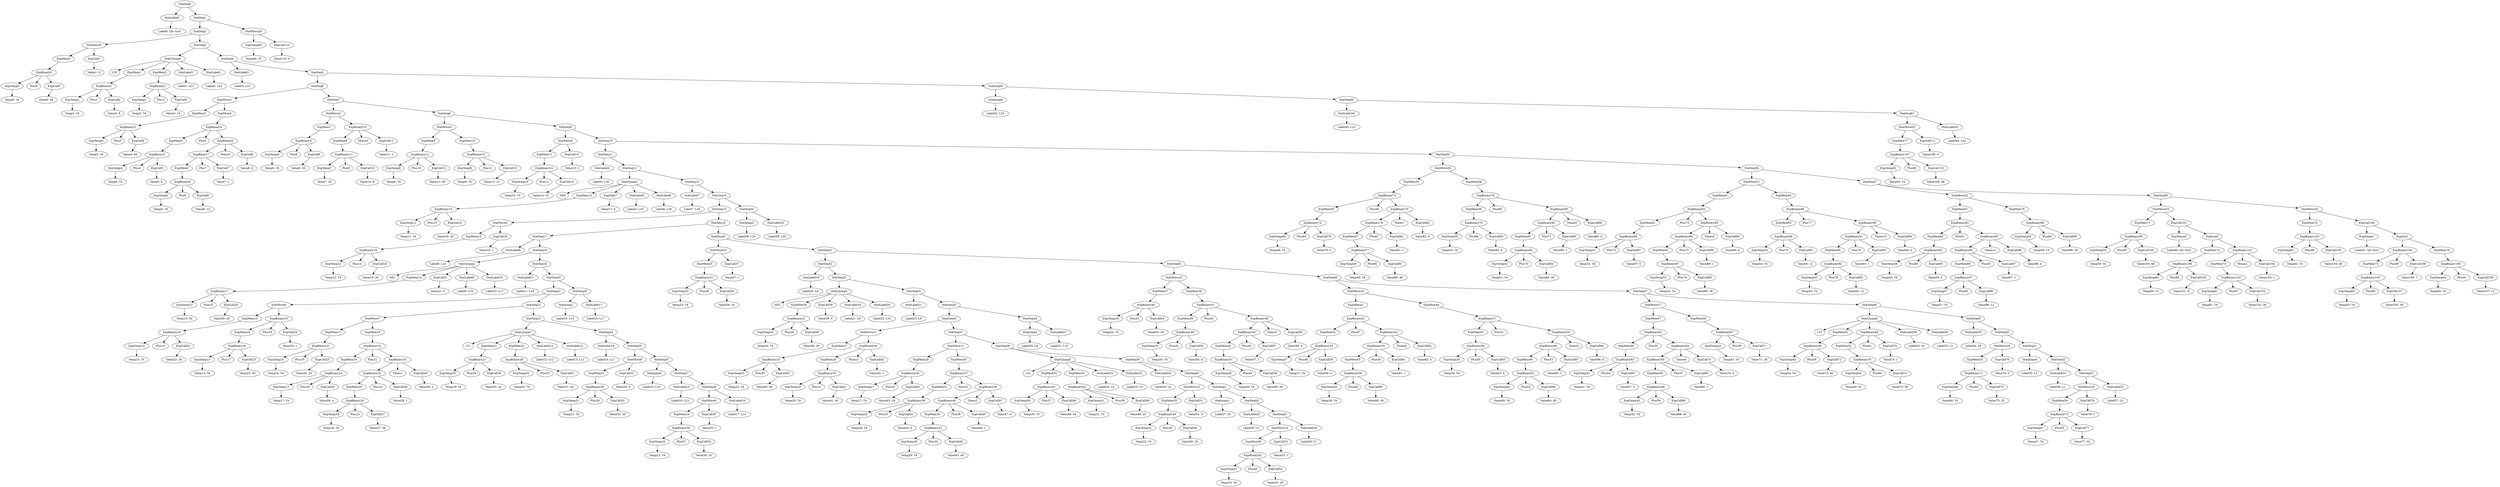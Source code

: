 digraph {
	ordering = out;
	ExpCall112 -> "Value110: 0";
	StatMove26 -> ExpTemp66;
	StatMove26 -> ExpCall112;
	StatSeq61 -> StatMove25;
	StatSeq61 -> StatLabel35;
	ExpCall111 -> "Value109: 0";
	ExpMem77 -> ExpBinary107;
	ExpBinary107 -> ExpTemp65;
	ExpBinary107 -> Plus92;
	ExpBinary107 -> ExpCall110;
	StatLabel34 -> "Label43: L22";
	StatSeq59 -> StatJump6;
	StatSeq59 -> StatSeq60;
	StatSeq5 -> StatSeq6;
	StatSeq5 -> StatSeq59;
	ExpMem76 -> ExpBinary106;
	ExpCall109 -> "Value107: 12";
	ExpTemp64 -> "Temp64: T4";
	ExpBinary104 -> ExpMem75;
	ExpBinary104 -> Plus90;
	ExpBinary104 -> ExpCall108;
	ExpMem75 -> ExpBinary105;
	ExpCall107 -> "Value105: 36";
	ExpBinary105 -> ExpTemp63;
	ExpBinary105 -> Plus89;
	ExpBinary105 -> ExpCall107;
	ExpCall106 -> ExpName1;
	ExpCall106 -> ExpList1;
	ExpName1 -> "Label41: QS::Sort";
	StatMove24 -> ExpMem74;
	StatMove24 -> ExpCall106;
	ExpCall105 -> "Value104: 48";
	ExpTemp66 -> "Temp66: T5";
	ExpBinary103 -> ExpTemp62;
	ExpBinary103 -> Plus88;
	ExpBinary103 -> ExpCall105;
	ExpMem73 -> ExpBinary102;
	ExpTemp61 -> "Temp61: T4";
	ExpTemp62 -> "Temp62: T4";
	ExpList0 -> ExpMem72;
	ExpList0 -> ExpBinary101;
	ExpMem72 -> ExpBinary100;
	ExpCall102 -> "Value101: 8";
	ExpTemp60 -> "Temp60: T4";
	ExpCall101 -> ExpName0;
	ExpCall101 -> ExpList0;
	ExpName0 -> "Label40: QS::Sort";
	StatJump6 -> "Label42: L23";
	ExpMem71 -> ExpBinary99;
	ExpCall100 -> "Value100: 48";
	ExpBinary99 -> ExpTemp59;
	ExpBinary99 -> Plus85;
	ExpBinary99 -> ExpCall100;
	ExpCall99 -> "Value99: 28";
	ExpBinary98 -> ExpTemp58;
	ExpBinary98 -> Plus84;
	ExpBinary98 -> ExpCall99;
	StatMove22 -> ExpMem67;
	StatMove22 -> ExpMem70;
	ExpBinary95 -> ExpBinary96;
	ExpBinary95 -> Times11;
	ExpBinary95 -> ExpCall98;
	ExpCall97 -> "Value97: 1";
	ExpBinary96 -> ExpMem69;
	ExpBinary96 -> Plus83;
	ExpBinary96 -> ExpCall97;
	ExpMem69 -> ExpBinary97;
	ExpBinary97 -> ExpTemp57;
	ExpBinary97 -> Plus82;
	ExpBinary97 -> ExpCall96;
	ExpTemp57 -> "Temp57: T4";
	ExpBinary93 -> ExpMem68;
	ExpBinary93 -> Plus81;
	ExpBinary93 -> ExpBinary95;
	ExpMem68 -> ExpBinary94;
	ExpCall95 -> "Value95: 4";
	ExpBinary94 -> ExpTemp56;
	ExpBinary94 -> Plus80;
	ExpBinary94 -> ExpCall95;
	ExpTemp56 -> "Temp56: T4";
	StatSeq56 -> StatMove21;
	StatSeq56 -> StatSeq57;
	ExpMem64 -> ExpBinary88;
	ExpBinary90 -> ExpBinary91;
	ExpBinary90 -> Times10;
	ExpBinary90 -> ExpCall94;
	StatSeq1 -> StatSeq2;
	StatSeq1 -> StatMove26;
	ExpCall93 -> "Value93: 1";
	ExpCall103 -> "Value102: 36";
	ExpBinary91 -> ExpMem66;
	ExpBinary91 -> Plus79;
	ExpBinary91 -> ExpCall93;
	ExpTemp55 -> "Temp55: T4";
	StatMove21 -> ExpMem61;
	StatMove21 -> ExpMem64;
	ExpBinary85 -> ExpBinary86;
	ExpBinary85 -> Times9;
	ExpBinary85 -> ExpCall90;
	ExpBinary86 -> ExpMem63;
	ExpBinary86 -> Plus75;
	ExpBinary86 -> ExpCall89;
	ExpBinary83 -> ExpMem62;
	ExpBinary83 -> Plus73;
	ExpBinary83 -> ExpBinary85;
	ExpMem62 -> ExpBinary84;
	ExpCall82 -> "Value82: 4";
	ExpTemp25 -> "Temp25: T4";
	StatSeq34 -> StatLabel21;
	StatSeq34 -> StatSeq35;
	StatSeq22 -> StatMove7;
	StatSeq22 -> StatSeq23;
	StatSeq19 -> StatLabel11;
	StatSeq19 -> StatSeq20;
	ExpCall38 -> "Value38: 20";
	ExpMem25 -> ExpBinary31;
	StatMove10 -> ExpMem25;
	StatMove10 -> ExpCall37;
	ExpMem4 -> ExpBinary4;
	ExpMem26 -> ExpBinary32;
	StatLabel16 -> "Label17: L14";
	ExpCall10 -> "Value10: 8";
	StatSeq28 -> StatMove9;
	StatSeq28 -> StatLabel16;
	ExpMem63 -> ExpBinary87;
	ExpCall56 -> "Value56: 36";
	StatMove9 -> ExpMem24;
	StatMove9 -> ExpCall35;
	ExpBinary100 -> ExpTemp60;
	ExpBinary100 -> Plus86;
	ExpBinary100 -> ExpCall102;
	ExpCall13 -> "Value13: 12";
	StatMove4 -> ExpMem11;
	StatMove4 -> ExpCall15;
	ExpCall34 -> "Value34: 20";
	StatSeq32 -> StatLabel18;
	StatSeq32 -> StatSeq33;
	ExpBinary101 -> ExpMem73;
	ExpBinary101 -> Minus2;
	ExpBinary101 -> ExpCall104;
	ExpBinary20 -> ExpTemp15;
	ExpBinary20 -> Plus17;
	ExpBinary20 -> ExpCall23;
	ExpTemp28 -> "Temp28: T4";
	ExpMem47 -> ExpBinary62;
	ExpTemp22 -> "Temp22: T4";
	StatLabel15 -> "Label16: L12";
	ExpTemp45 -> "Temp45: T4";
	StatJump0 -> "Label15: L13";
	ExpBinary24 -> ExpBinary25;
	ExpBinary24 -> Times1;
	ExpBinary24 -> ExpCall29;
	ExpBinary9 -> ExpTemp6;
	ExpBinary9 -> Plus8;
	ExpBinary9 -> ExpCall9;
	ExpBinary25 -> ExpMem20;
	ExpBinary25 -> Plus23;
	ExpBinary25 -> ExpCall28;
	StatLabel4 -> "Label4: L18";
	ExpTemp21 -> "Temp21: T4";
	StatSeq25 -> StatMove8;
	StatSeq25 -> StatSeq26;
	StatSeq24 -> StatLabel14;
	StatSeq24 -> StatSeq25;
	StatLabel14 -> "Label14: L11";
	StatLabel13 -> "Label13: L11";
	StatLabel12 -> "Label12: L12";
	ExpBinary46 -> ExpTemp34;
	ExpBinary46 -> Plus41;
	ExpBinary46 -> ExpCall54;
	ExpMem22 -> ExpBinary28;
	StatSeq44 -> StatJump3;
	StatSeq44 -> StatLabel27;
	ExpMem10 -> ExpBinary13;
	ExpTemp58 -> "Temp58: T4";
	StatJump4 -> "Label35: L2";
	ExpTemp20 -> "Temp20: T4";
	ExpCall30 -> "Value30: 24";
	ExpBinary27 -> ExpTemp19;
	ExpBinary27 -> Plus24;
	ExpBinary27 -> ExpCall30;
	ExpMem18 -> ExpBinary22;
	ExpMem54 -> ExpBinary72;
	ExpCall28 -> "Value28: 1";
	ExpCall64 -> "Value64: 40";
	ExpMem20 -> ExpBinary26;
	StatCJump3 -> LT1;
	StatCJump3 -> ExpMem21;
	StatCJump3 -> ExpMem22;
	StatCJump3 -> StatLabel12;
	StatCJump3 -> StatLabel13;
	ExpBinary21 -> ExpTemp16;
	ExpBinary21 -> Plus19;
	ExpBinary21 -> ExpCall25;
	ExpMem60 -> ExpBinary82;
	ExpBinary26 -> ExpTemp18;
	ExpBinary26 -> Plus22;
	ExpBinary26 -> ExpCall27;
	StatMove7 -> ExpMem17;
	StatMove7 -> ExpMem18;
	StatSeq21 -> StatMove6;
	StatSeq21 -> StatSeq22;
	ExpTemp24 -> "Temp24: T4";
	ExpCall45 -> "Value45: 40";
	StatJump5 -> "Label38: L18";
	ExpCall24 -> "Value24: 1";
	ExpBinary19 -> ExpMem16;
	ExpBinary19 -> Plus18;
	ExpBinary19 -> ExpCall24;
	StatLabel22 -> "Label24: L5";
	ExpCall23 -> "Value23: 36";
	StatLabel28 -> "Label32: L0";
	ExpCall94 -> "Value94: 4";
	StatLabel19 -> "Label21: L9";
	StatSeq26 -> StatJump0;
	StatSeq26 -> StatSeq27;
	ExpBinary8 -> ExpTemp5;
	ExpBinary8 -> Plus6;
	ExpBinary8 -> ExpCall6;
	ExpCall32 -> "Value32: 20";
	ExpMem19 -> ExpBinary23;
	ExpMem17 -> ExpBinary21;
	ExpCall1 -> "Value1: 0";
	StatLabel20 -> "Label22: L10";
	StatMove6 -> ExpMem15;
	StatMove6 -> ExpBinary19;
	ExpBinary12 -> ExpTemp8;
	ExpBinary12 -> Plus10;
	ExpBinary12 -> ExpCall12;
	ExpBinary18 -> ExpTemp14;
	ExpBinary18 -> Plus16;
	ExpBinary18 -> ExpCall22;
	ExpTemp6 -> "Temp6: T4";
	StatLabel8 -> "Label8: L15";
	ExpTemp14 -> "Temp14: T4";
	StatLabel6 -> "Label6: L20";
	ExpCall31 -> "Value31: 44";
	ExpBinary48 -> ExpTemp35;
	ExpBinary48 -> Plus42;
	ExpBinary48 -> ExpCall55;
	ExpBinary76 -> ExpMem57;
	ExpBinary76 -> Plus67;
	ExpBinary76 -> ExpCall81;
	ExpMem59 -> ExpBinary79;
	ExpCall37 -> "Value37: 1";
	StatSeq41 -> StatJump2;
	StatSeq41 -> StatSeq42;
	ExpTemp59 -> "Temp59: T4";
	StatLabel9 -> "Label9: L16";
	ExpBinary29 -> ExpTemp21;
	ExpBinary29 -> Plus26;
	ExpBinary29 -> ExpCall32;
	ExpBinary53 -> ExpTemp37;
	ExpBinary53 -> Plus46;
	ExpBinary53 -> ExpCall59;
	ExpCall21 -> "Value21: 0";
	ExpMem14 -> ExpBinary17;
	ExpBinary32 -> ExpTemp24;
	ExpBinary32 -> Plus29;
	ExpBinary32 -> ExpCall38;
	StatLabel17 -> "Label19: L17";
	ExpCall51 -> "Value51: 0";
	StatSeq31 -> StatSeq32;
	StatSeq31 -> StatSeq45;
	ExpCall40 -> "Value40: 40";
	ExpMem12 -> ExpBinary15;
	ExpCall20 -> "Value20: 20";
	ExpMem65 -> ExpBinary89;
	ExpCall29 -> "Value29: 4";
	StatSeq51 -> StatJump4;
	StatSeq51 -> StatSeq52;
	StatSeq37 -> StatMove12;
	StatSeq37 -> StatSeq38;
	ExpMem6 -> ExpBinary8;
	ExpTemp16 -> "Temp16: T4";
	ExpCall89 -> "Value89: 1";
	StatCJump2 -> NE1;
	StatCJump2 -> ExpMem14;
	StatCJump2 -> ExpCall21;
	StatCJump2 -> StatLabel9;
	StatCJump2 -> StatLabel10;
	StatLabel23 -> "Label25: L4";
	ExpBinary5 -> ExpTemp4;
	ExpBinary5 -> Plus4;
	ExpBinary5 -> ExpCall5;
	StatSeq20 -> StatSeq21;
	StatSeq20 -> StatSeq29;
	ExpBinary15 -> ExpTemp11;
	ExpBinary15 -> Plus13;
	ExpBinary15 -> ExpCall16;
	StatSeq11 -> StatLabel4;
	StatSeq11 -> StatSeq12;
	ExpMem2 -> ExpBinary2;
	StatSeq42 -> StatLabel25;
	StatSeq42 -> StatSeq43;
	ExpCall9 -> "Value9: 36";
	ExpCall66 -> "Value66: 4";
	StatSeq52 -> StatLabel31;
	StatSeq52 -> StatSeq53;
	ExpCall5 -> "Value5: 4";
	StatSeq27 -> StatLabel15;
	StatSeq27 -> StatSeq28;
	StatLabel3 -> "Label3: L21";
	ExpCall4 -> "Value4: 44";
	ExpBinary66 -> ExpTemp42;
	ExpBinary66 -> Plus56;
	ExpBinary66 -> ExpCall68;
	StatSeq6 -> StatMove1;
	StatSeq6 -> StatSeq7;
	ExpMem8 -> ExpBinary11;
	StatSeq8 -> StatMove3;
	StatSeq8 -> StatSeq9;
	StatMove25 -> ExpMem77;
	StatMove25 -> ExpCall111;
	ExpBinary82 -> ExpTemp51;
	ExpBinary82 -> Plus70;
	ExpBinary82 -> ExpCall84;
	StatMove3 -> ExpMem9;
	StatMove3 -> ExpMem10;
	ExpBinary2 -> ExpTemp2;
	ExpBinary2 -> Plus2;
	ExpBinary2 -> ExpCall3;
	ExpTemp4 -> "Temp4: T4";
	StatLabel32 -> "Label37: L3";
	ExpMem13 -> ExpBinary16;
	StatCJump4 -> NE2;
	StatCJump4 -> ExpMem26;
	StatCJump4 -> ExpCall39;
	StatCJump4 -> StatLabel19;
	StatCJump4 -> StatLabel20;
	StatCJump0 -> LT0;
	StatCJump0 -> ExpMem1;
	StatCJump0 -> ExpMem2;
	StatCJump0 -> StatLabel1;
	StatCJump0 -> StatLabel2;
	ExpCall27 -> "Value27: 36";
	StatSeq18 -> StatCJump2;
	StatSeq18 -> StatSeq19;
	ExpBinary6 -> ExpBinary7;
	ExpBinary6 -> Times0;
	ExpBinary6 -> ExpCall8;
	ExpMem0 -> ExpBinary0;
	StatSeq4 -> StatLabel3;
	StatSeq4 -> StatSeq5;
	ExpTemp36 -> "Temp36: T4";
	ExpCall18 -> "Value18: 20";
	StatSeq12 -> StatCJump1;
	StatSeq12 -> StatSeq13;
	StatLabel31 -> "Label36: L1";
	ExpTemp54 -> "Temp54: T4";
	ExpCall8 -> "Value8: 4";
	ExpCall54 -> "Value54: 28";
	ExpBinary1 -> ExpTemp1;
	ExpBinary1 -> Plus1;
	ExpBinary1 -> ExpCall2;
	ExpBinary42 -> ExpTemp30;
	ExpBinary42 -> Plus37;
	ExpBinary42 -> ExpCall48;
	StatMove19 -> ExpMem54;
	StatMove19 -> ExpCall78;
	StatMove0 -> ExpMem0;
	StatMove0 -> ExpCall1;
	ExpBinary14 -> ExpTemp10;
	ExpBinary14 -> Plus12;
	ExpBinary14 -> ExpCall14;
	StatSeq3 -> StatCJump0;
	StatSeq3 -> StatSeq4;
	ExpCall15 -> "Value15: 1";
	ExpBinary79 -> ExpTemp50;
	ExpBinary79 -> Plus68;
	ExpBinary79 -> ExpCall83;
	ExpCall46 -> "Value46: 1";
	ExpBinary64 -> ExpBinary65;
	ExpBinary64 -> Times6;
	ExpBinary64 -> ExpCall70;
	StatSeq33 -> StatCJump4;
	StatSeq33 -> StatSeq34;
	ExpBinary31 -> ExpTemp23;
	ExpBinary31 -> Plus28;
	ExpBinary31 -> ExpCall36;
	ExpTemp38 -> "Temp38: T4";
	ExpList1 -> ExpBinary104;
	ExpList1 -> ExpMem76;
	ExpTemp9 -> "Temp9: T4";
	ExpBinary11 -> ExpTemp7;
	ExpBinary11 -> Plus9;
	ExpBinary11 -> ExpCall10;
	ExpBinary52 -> ExpMem42;
	ExpBinary52 -> Plus47;
	ExpBinary52 -> ExpBinary54;
	ExpCall42 -> "Value42: 1";
	ExpBinary30 -> ExpTemp22;
	ExpBinary30 -> Plus27;
	ExpBinary30 -> ExpCall34;
	ExpTemp8 -> "Temp8: T4";
	StatLabel21 -> "Label23: L9";
	StatSeq2 -> StatMove0;
	StatSeq2 -> StatSeq3;
	ExpBinary47 -> ExpMem39;
	ExpBinary47 -> Plus43;
	ExpBinary47 -> ExpBinary49;
	StatMove1 -> ExpMem3;
	StatMove1 -> ExpMem4;
	ExpBinary17 -> ExpTemp13;
	ExpBinary17 -> Plus15;
	ExpBinary17 -> ExpCall20;
	ExpMem24 -> ExpBinary30;
	ExpTemp5 -> "Temp5: T4";
	ExpCall57 -> "Value57: 1";
	StatLabel5 -> "Label5: L19";
	ExpMem21 -> ExpBinary27;
	ExpCall88 -> "Value88: 36";
	ExpTemp11 -> "Temp11: T4";
	ExpCall60 -> "Value60: 36";
	ExpTemp1 -> "Temp1: T4";
	ExpBinary3 -> ExpTemp3;
	ExpBinary3 -> Plus3;
	ExpBinary3 -> ExpCall4;
	ExpTemp40 -> "Temp40: T4";
	ExpMem7 -> ExpBinary9;
	ExpTemp46 -> "Temp46: T4";
	ExpMem1 -> ExpBinary1;
	ExpTemp23 -> "Temp23: T4";
	ExpTemp17 -> "Temp17: T4";
	ExpBinary41 -> ExpTemp29;
	ExpBinary41 -> Plus35;
	ExpBinary41 -> ExpCall45;
	ExpMem23 -> ExpBinary29;
	ExpMem9 -> ExpBinary12;
	ExpBinary7 -> ExpMem6;
	ExpBinary7 -> Plus7;
	ExpBinary7 -> ExpCall7;
	StatLabel11 -> "Label11: L16";
	ExpBinary65 -> ExpMem49;
	ExpBinary65 -> Plus57;
	ExpBinary65 -> ExpCall69;
	ExpCall90 -> "Value90: 4";
	StatLabel18 -> "Label20: L8";
	ExpMem52 -> ExpBinary70;
	ExpCall98 -> "Value98: 4";
	StatSeq9 -> StatMove4;
	StatSeq9 -> StatSeq10;
	ExpCall36 -> "Value36: 20";
	ExpBinary10 -> ExpMem8;
	ExpBinary10 -> Minus0;
	ExpBinary10 -> ExpCall11;
	ExpCall11 -> "Value11: 1";
	StatSeq16 -> StatSeq17;
	StatSeq16 -> StatSeq30;
	ExpCall68 -> "Value68: 40";
	StatSeq7 -> StatMove2;
	StatSeq7 -> StatSeq8;
	ExpCall50 -> "Value50: 20";
	ExpBinary23 -> ExpTemp17;
	ExpBinary23 -> Plus20;
	ExpBinary23 -> ExpCall26;
	StatSeq60 -> StatLabel34;
	StatSeq60 -> StatSeq61;
	StatMove16 -> ExpMem41;
	StatMove16 -> ExpMem44;
	ExpMem28 -> ExpBinary35;
	ExpBinary69 -> ExpMem52;
	ExpBinary69 -> Plus61;
	ExpBinary69 -> ExpCall74;
	ExpBinary13 -> ExpTemp9;
	ExpBinary13 -> Plus11;
	ExpBinary13 -> ExpCall13;
	StatSeq58 -> StatMove23;
	StatSeq58 -> StatMove24;
	ExpTemp10 -> "Temp10: T4";
	ExpCall14 -> "Value14: 32";
	StatLabel7 -> "Label7: L19";
	ExpCall26 -> "Value26: 4";
	ExpTemp53 -> "Temp53: T4";
	ExpBinary16 -> ExpTemp12;
	ExpBinary16 -> Plus14;
	ExpBinary16 -> ExpCall18;
	StatSeq36 -> StatMove11;
	StatSeq36 -> StatSeq37;
	StatLabel35 -> "Label44: L24";
	ExpCall7 -> "Value7: 1";
	ExpMem66 -> ExpBinary92;
	ExpCall19 -> "Value19: 1";
	StatSeq30 -> StatMove10;
	StatSeq30 -> StatSeq31;
	ExpTemp19 -> "Temp19: T4";
	ExpTemp33 -> "Temp33: T4";
	StatLabel0 -> "Label0: QS::Sort";
	ExpBinary60 -> ExpMem46;
	ExpBinary60 -> Plus53;
	ExpBinary60 -> ExpCall65;
	StatSeq17 -> StatLabel8;
	StatSeq17 -> StatSeq18;
	ExpBinary72 -> ExpTemp47;
	ExpBinary72 -> Plus63;
	ExpBinary72 -> ExpCall77;
	StatSeq29 -> StatJump1;
	StatSeq29 -> StatLabel17;
	ExpCall22 -> "Value22: 36";
	StatSeq57 -> StatMove22;
	StatSeq57 -> StatSeq58;
	ExpCall3 -> "Value3: 12";
	ExpCall2 -> "Value2: 8";
	ExpCall16 -> "Value16: 32";
	StatSeq15 -> StatMove5;
	StatSeq15 -> StatSeq16;
	ExpMem40 -> ExpBinary51;
	ExpMem67 -> ExpBinary93;
	ExpCall17 -> "Value17: 0";
	StatSeq50 -> StatMove18;
	StatSeq50 -> StatSeq51;
	ExpTemp12 -> "Temp12: T4";
	ExpCall59 -> "Value59: 4";
	ExpBinary89 -> ExpTemp54;
	ExpBinary89 -> Plus76;
	ExpBinary89 -> ExpCall91;
	StatLabel2 -> "Label2: L22";
	ExpCall12 -> "Value12: 40";
	ExpBinary28 -> ExpTemp20;
	ExpBinary28 -> Plus25;
	ExpBinary28 -> ExpCall31;
	StatMove5 -> ExpMem13;
	StatMove5 -> ExpCall19;
	ExpTemp13 -> "Temp13: T4";
	ExpMem70 -> ExpBinary98;
	StatMove11 -> ExpMem27;
	StatMove11 -> ExpBinary34;
	ExpTemp26 -> "Temp26: T4";
	ExpMem56 -> ExpBinary74;
	ExpBinary35 -> ExpTemp26;
	ExpBinary35 -> Plus31;
	ExpBinary35 -> ExpCall41;
	ExpCall25 -> "Value25: 24";
	ExpBinary54 -> ExpBinary55;
	ExpBinary54 -> Times4;
	ExpBinary54 -> ExpCall62;
	ExpCall62 -> "Value62: 4";
	ExpCall41 -> "Value41: 40";
	ExpBinary34 -> ExpMem28;
	ExpBinary34 -> Minus1;
	ExpBinary34 -> ExpCall42;
	ExpBinary87 -> ExpTemp53;
	ExpBinary87 -> Plus74;
	ExpBinary87 -> ExpCall88;
	ExpTemp18 -> "Temp18: T4";
	ExpBinary70 -> ExpTemp45;
	ExpBinary70 -> Plus60;
	ExpBinary70 -> ExpCall73;
	ExpTemp27 -> "Temp27: T4";
	ExpTemp0 -> "Temp0: T4";
	ExpBinary36 -> ExpTemp27;
	ExpBinary36 -> Plus32;
	ExpBinary36 -> ExpCall43;
	ExpBinary88 -> ExpMem65;
	ExpBinary88 -> Plus77;
	ExpBinary88 -> ExpBinary90;
	ExpMem58 -> ExpBinary78;
	ExpCall43 -> "Value43: 24";
	ExpMem15 -> ExpBinary18;
	ExpCall65 -> "Value65: 1";
	ExpMem29 -> ExpBinary36;
	ExpCall96 -> "Value96: 12";
	ExpBinary84 -> ExpTemp52;
	ExpBinary84 -> Plus72;
	ExpBinary84 -> ExpCall87;
	ExpTemp15 -> "Temp15: T4";
	ExpCall49 -> "Value49: 24";
	StatMove12 -> ExpMem29;
	StatMove12 -> ExpMem30;
	ExpBinary38 -> ExpTemp28;
	ExpBinary38 -> Plus33;
	ExpBinary38 -> ExpCall44;
	ExpMem31 -> ExpBinary38;
	ExpMem27 -> ExpBinary33;
	ExpBinary37 -> ExpMem31;
	ExpBinary37 -> Plus34;
	ExpBinary37 -> ExpBinary39;
	ExpMem32 -> ExpBinary41;
	ExpBinary40 -> ExpMem32;
	ExpBinary40 -> Plus36;
	ExpBinary40 -> ExpCall46;
	ExpBinary39 -> ExpBinary40;
	ExpBinary39 -> Times2;
	ExpBinary39 -> ExpCall47;
	StatLabel10 -> "Label10: L17";
	ExpCall47 -> "Value47: 4";
	ExpMem30 -> ExpBinary37;
	ExpTemp30 -> "Temp30: T4";
	ExpCall48 -> "Value48: 44";
	ExpTemp3 -> "Temp3: T4";
	ExpBinary43 -> ExpTemp31;
	ExpBinary43 -> Plus38;
	ExpBinary43 -> ExpCall49;
	ExpBinary102 -> ExpTemp61;
	ExpBinary102 -> Plus87;
	ExpBinary102 -> ExpCall103;
	ExpMem34 -> ExpBinary43;
	StatSeq38 -> StatCJump5;
	StatSeq38 -> StatSeq39;
	ExpCall61 -> "Value61: 1";
	StatLabel24 -> "Label26: L4";
	ExpMem3 -> ExpBinary3;
	StatSeq39 -> StatLabel24;
	StatSeq39 -> StatSeq40;
	ExpTemp32 -> "Temp32: T4";
	ExpBinary44 -> ExpTemp32;
	ExpBinary44 -> Plus39;
	ExpBinary44 -> ExpCall50;
	ExpMem16 -> ExpBinary20;
	ExpBinary81 -> ExpMem60;
	ExpBinary81 -> Plus71;
	ExpBinary81 -> ExpCall85;
	ExpCall108 -> "Value106: 1";
	ExpCall104 -> "Value103: 1";
	StatSeq46 -> StatMove16;
	StatSeq46 -> StatSeq47;
	ExpMem35 -> ExpBinary44;
	StatMove13 -> ExpMem35;
	StatMove13 -> ExpCall51;
	ExpCall6 -> "Value6: 12";
	ExpMem50 -> ExpBinary67;
	StatJump2 -> "Label27: L6";
	ExpMem41 -> ExpBinary52;
	StatLabel25 -> "Label28: L5";
	ExpBinary45 -> ExpTemp33;
	ExpBinary45 -> Plus40;
	ExpBinary45 -> ExpCall52;
	ExpCall52 -> "Value52: 20";
	ExpMem36 -> ExpBinary45;
	ExpBinary63 -> ExpTemp41;
	ExpBinary63 -> Plus54;
	ExpBinary63 -> ExpCall67;
	ExpMem11 -> ExpBinary14;
	StatMove14 -> ExpMem36;
	StatMove14 -> ExpCall53;
	ExpMem49 -> ExpBinary66;
	ExpTemp2 -> "Temp2: T4";
	ExpCall53 -> "Value53: 1";
	StatSeq43 -> StatMove14;
	StatSeq43 -> StatLabel26;
	ExpBinary0 -> ExpTemp0;
	ExpBinary0 -> Plus0;
	ExpBinary0 -> ExpCall0;
	StatLabel26 -> "Label29: L7";
	StatSeq23 -> StatCJump3;
	StatSeq23 -> StatSeq24;
	StatSeq35 -> StatSeq36;
	StatSeq35 -> StatSeq44;
	StatJump3 -> "Label30: L8";
	ExpCall84 -> "Value84: 36";
	StatLabel27 -> "Label31: L10";
	ExpTemp44 -> "Temp44: T4";
	ExpMem37 -> ExpBinary46;
	ExpCall86 -> "Value86: 4";
	StatMove15 -> ExpMem37;
	StatMove15 -> ExpMem38;
	ExpTemp35 -> "Temp35: T4";
	ExpCall55 -> "Value55: 4";
	ExpMem39 -> ExpBinary48;
	StatSeq14 -> StatSeq15;
	StatSeq14 -> StatSeq54;
	ExpBinary73 -> ExpMem56;
	ExpBinary73 -> Plus65;
	ExpBinary73 -> ExpBinary75;
	ExpBinary4 -> ExpMem5;
	ExpBinary4 -> Plus5;
	ExpBinary4 -> ExpBinary6;
	ExpBinary51 -> ExpTemp36;
	ExpBinary51 -> Plus44;
	ExpBinary51 -> ExpCall56;
	ExpCall71 -> "Value71: 28";
	ExpCall85 -> "Value85: 1";
	ExpBinary50 -> ExpMem40;
	ExpBinary50 -> Plus45;
	ExpBinary50 -> ExpCall57;
	ExpTemp34 -> "Temp34: T4";
	ExpBinary49 -> ExpBinary50;
	ExpBinary49 -> Times3;
	ExpBinary49 -> ExpCall58;
	ExpTemp50 -> "Temp50: T4";
	ExpCall72 -> "Value72: 40";
	ExpMem38 -> ExpBinary47;
	StatLabel1 -> "Label1: L21";
	StatSeq45 -> StatMove15;
	StatSeq45 -> StatSeq46;
	ExpMem42 -> ExpBinary53;
	StatMove18 -> ExpMem53;
	StatMove18 -> ExpCall76;
	ExpMem74 -> ExpBinary103;
	StatSeq0 -> StatLabel0;
	StatSeq0 -> StatSeq1;
	ExpBinary56 -> ExpTemp38;
	ExpBinary56 -> Plus48;
	ExpBinary56 -> ExpCall60;
	ExpMem43 -> ExpBinary56;
	ExpBinary55 -> ExpMem43;
	ExpBinary55 -> Plus49;
	ExpBinary55 -> ExpCall61;
	StatSeq54 -> StatJump5;
	StatSeq54 -> StatLabel33;
	ExpTemp51 -> "Temp51: T4";
	ExpTemp39 -> "Temp39: T4";
	ExpCall63 -> "Value63: 4";
	ExpMem61 -> ExpBinary83;
	ExpBinary58 -> ExpTemp39;
	ExpBinary58 -> Plus50;
	ExpBinary58 -> ExpCall63;
	StatMove2 -> ExpMem7;
	StatMove2 -> ExpBinary10;
	ExpMem45 -> ExpBinary58;
	ExpBinary57 -> ExpMem45;
	ExpBinary57 -> Plus51;
	ExpBinary57 -> ExpBinary59;
	ExpBinary33 -> ExpTemp25;
	ExpBinary33 -> Plus30;
	ExpBinary33 -> ExpCall40;
	ExpBinary61 -> ExpTemp40;
	ExpBinary61 -> Plus52;
	ExpBinary61 -> ExpCall64;
	ExpMem46 -> ExpBinary61;
	ExpBinary59 -> ExpBinary60;
	ExpBinary59 -> Times5;
	ExpBinary59 -> ExpCall66;
	StatMove8 -> ExpMem23;
	StatMove8 -> ExpCall33;
	StatSeq13 -> StatLabel7;
	StatSeq13 -> StatSeq14;
	ExpBinary74 -> ExpTemp48;
	ExpBinary74 -> Plus64;
	ExpBinary74 -> ExpCall79;
	StatSeq40 -> StatMove13;
	StatSeq40 -> StatSeq41;
	ExpTemp41 -> "Temp41: T4";
	ExpCall80 -> "Value80: 40";
	ExpBinary92 -> ExpTemp55;
	ExpBinary92 -> Plus78;
	ExpBinary92 -> ExpCall92;
	ExpMem48 -> ExpBinary63;
	ExpBinary62 -> ExpMem48;
	ExpBinary62 -> Plus55;
	ExpBinary62 -> ExpBinary64;
	ExpTemp31 -> "Temp31: T4";
	ExpCall44 -> "Value44: 4";
	ExpTemp42 -> "Temp42: T4";
	ExpCall0 -> "Value0: 28";
	ExpCall69 -> "Value69: 1";
	ExpCall70 -> "Value70: 4";
	ExpMem53 -> ExpBinary71;
	StatMove17 -> ExpMem47;
	StatMove17 -> ExpMem50;
	ExpTemp7 -> "Temp7: T4";
	ExpTemp43 -> "Temp43: T4";
	ExpBinary67 -> ExpTemp43;
	ExpBinary67 -> Plus58;
	ExpBinary67 -> ExpCall71;
	StatSeq47 -> StatMove17;
	StatSeq47 -> StatSeq48;
	ExpBinary106 -> ExpTemp64;
	ExpBinary106 -> Plus91;
	ExpBinary106 -> ExpCall109;
	StatLabel29 -> "Label33: L1";
	StatJump1 -> "Label18: L15";
	StatCJump6 -> LT3;
	StatCJump6 -> ExpMem51;
	StatCJump6 -> ExpBinary69;
	StatCJump6 -> StatLabel28;
	StatCJump6 -> StatLabel29;
	ExpBinary68 -> ExpTemp44;
	ExpBinary68 -> Plus59;
	ExpBinary68 -> ExpCall72;
	StatSeq55 -> StatMove20;
	StatSeq55 -> StatSeq56;
	ExpMem51 -> ExpBinary68;
	ExpCall73 -> "Value73: 36";
	StatSeq10 -> StatSeq11;
	StatSeq10 -> StatSeq55;
	ExpCall58 -> "Value58: 4";
	ExpCall74 -> "Value74: 1";
	ExpCall33 -> "Value33: 0";
	StatSeq48 -> StatCJump6;
	StatSeq48 -> StatSeq49;
	ExpCall110 -> "Value108: 48";
	ExpTemp63 -> "Temp63: T4";
	ExpCall77 -> "Value77: 32";
	ExpCall92 -> "Value92: 12";
	StatCJump1 -> NE0;
	StatCJump1 -> ExpMem12;
	StatCJump1 -> ExpCall17;
	StatCJump1 -> StatLabel5;
	StatCJump1 -> StatLabel6;
	StatLabel30 -> "Label34: L0";
	StatMove23 -> ExpMem71;
	StatMove23 -> ExpCall101;
	StatSeq49 -> StatLabel30;
	StatSeq49 -> StatSeq50;
	ExpCall78 -> "Value78: 1";
	ExpBinary71 -> ExpTemp46;
	ExpBinary71 -> Plus62;
	ExpBinary71 -> ExpCall75;
	ExpCall67 -> "Value67: 4";
	ExpCall75 -> "Value75: 32";
	ExpBinary22 -> ExpMem19;
	ExpBinary22 -> Plus21;
	ExpBinary22 -> ExpBinary24;
	ExpMem44 -> ExpBinary57;
	ExpCall76 -> "Value76: 0";
	ExpTemp47 -> "Temp47: T4";
	ExpCall91 -> "Value91: 4";
	ExpCall35 -> "Value35: 1";
	StatCJump5 -> LT2;
	StatCJump5 -> ExpMem33;
	StatCJump5 -> ExpMem34;
	StatCJump5 -> StatLabel22;
	StatCJump5 -> StatLabel23;
	ExpTemp29 -> "Temp29: T4";
	StatSeq53 -> StatMove19;
	StatSeq53 -> StatLabel32;
	ExpTemp48 -> "Temp48: T4";
	StatLabel33 -> "Label39: L20";
	ExpCall79 -> "Value79: 4";
	ExpTemp49 -> "Temp49: T4";
	ExpCall39 -> "Value39: 0";
	ExpBinary77 -> ExpTemp49;
	ExpBinary77 -> Plus66;
	ExpBinary77 -> ExpCall80;
	ExpMem57 -> ExpBinary77;
	ExpMem33 -> ExpBinary42;
	ExpCall81 -> "Value81: 1";
	ExpBinary75 -> ExpBinary76;
	ExpBinary75 -> Times7;
	ExpBinary75 -> ExpCall82;
	ExpTemp65 -> "Temp65: T4";
	ExpMem55 -> ExpBinary73;
	StatMove20 -> ExpMem55;
	StatMove20 -> ExpMem58;
	ExpCall83 -> "Value83: 4";
	ExpMem5 -> ExpBinary5;
	ExpBinary78 -> ExpMem59;
	ExpBinary78 -> Plus69;
	ExpBinary78 -> ExpBinary80;
	ExpBinary80 -> ExpBinary81;
	ExpBinary80 -> Times8;
	ExpBinary80 -> ExpCall86;
	ExpTemp37 -> "Temp37: T4";
	ExpTemp52 -> "Temp52: T4";
	ExpCall87 -> "Value87: 4";
}

